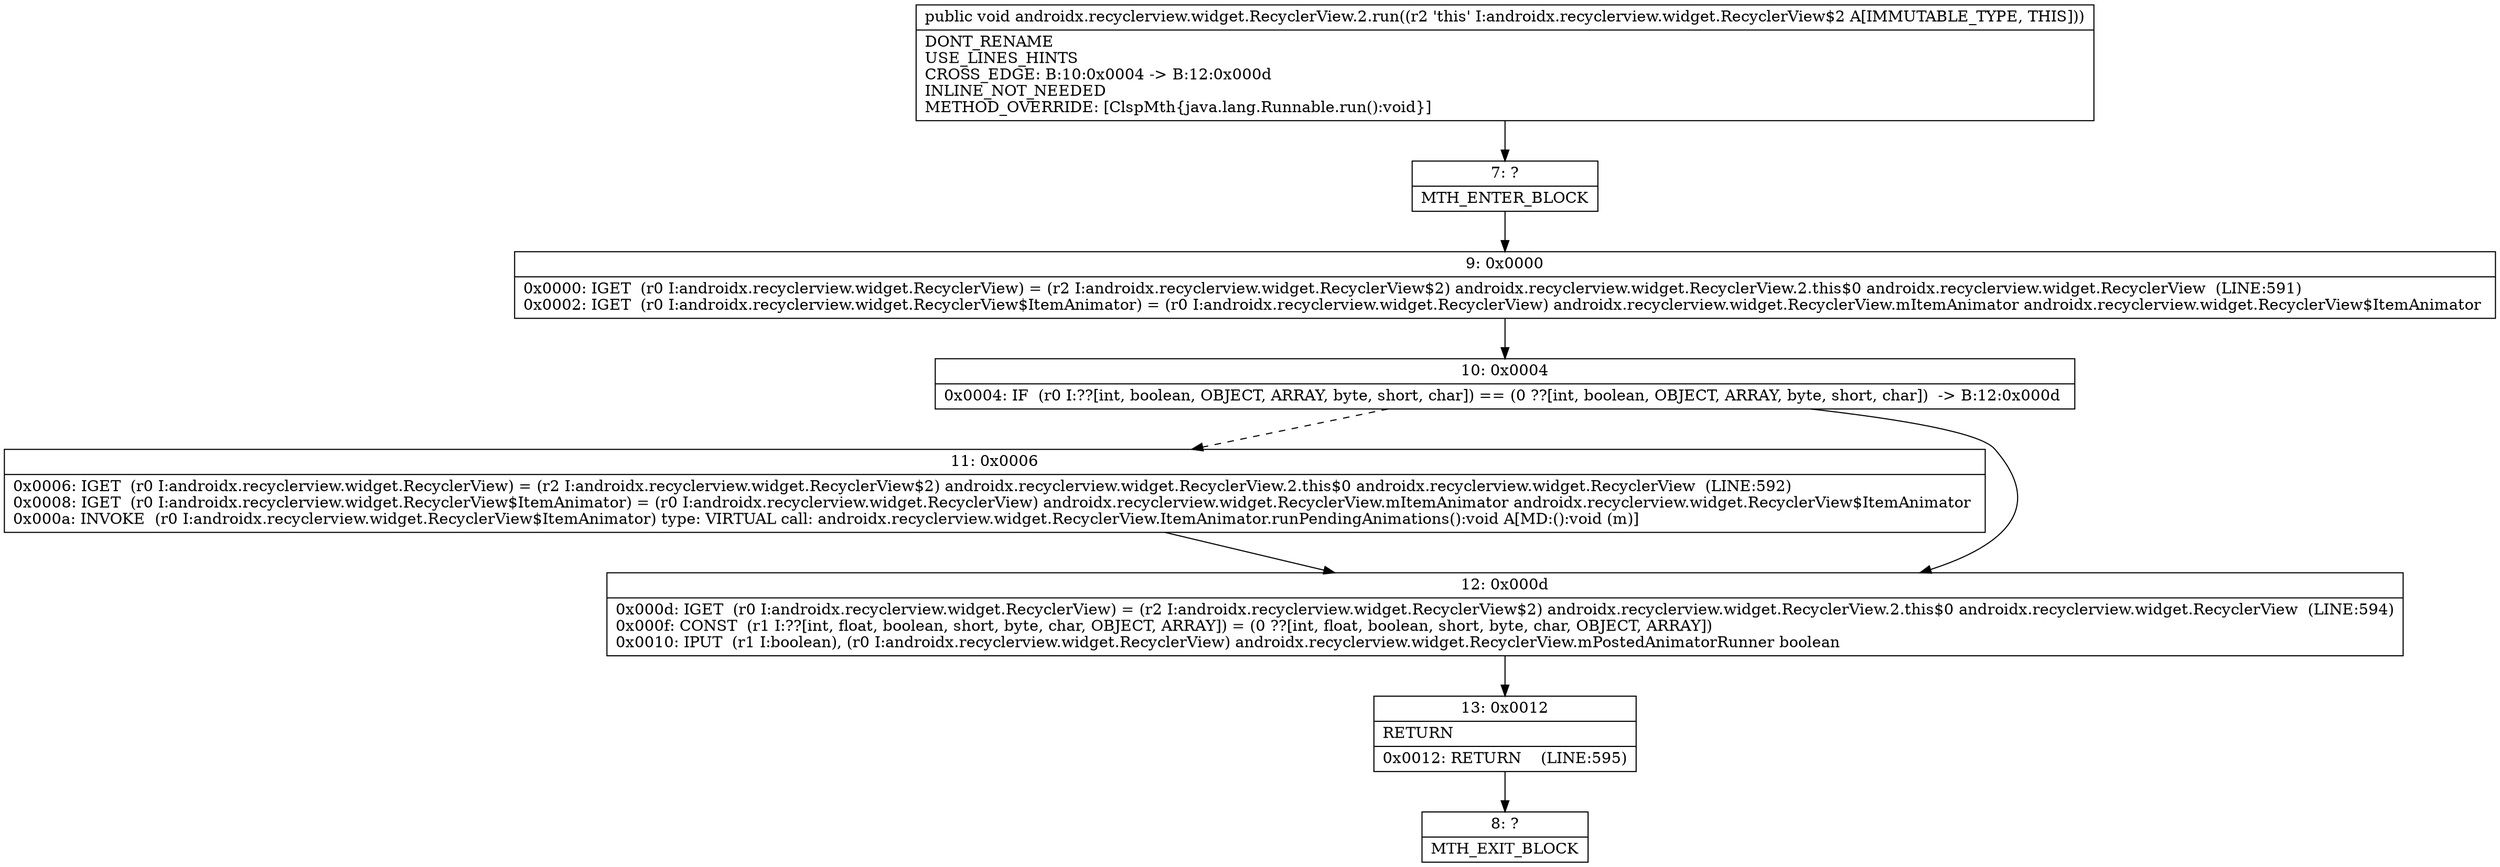 digraph "CFG forandroidx.recyclerview.widget.RecyclerView.2.run()V" {
Node_7 [shape=record,label="{7\:\ ?|MTH_ENTER_BLOCK\l}"];
Node_9 [shape=record,label="{9\:\ 0x0000|0x0000: IGET  (r0 I:androidx.recyclerview.widget.RecyclerView) = (r2 I:androidx.recyclerview.widget.RecyclerView$2) androidx.recyclerview.widget.RecyclerView.2.this$0 androidx.recyclerview.widget.RecyclerView  (LINE:591)\l0x0002: IGET  (r0 I:androidx.recyclerview.widget.RecyclerView$ItemAnimator) = (r0 I:androidx.recyclerview.widget.RecyclerView) androidx.recyclerview.widget.RecyclerView.mItemAnimator androidx.recyclerview.widget.RecyclerView$ItemAnimator \l}"];
Node_10 [shape=record,label="{10\:\ 0x0004|0x0004: IF  (r0 I:??[int, boolean, OBJECT, ARRAY, byte, short, char]) == (0 ??[int, boolean, OBJECT, ARRAY, byte, short, char])  \-\> B:12:0x000d \l}"];
Node_11 [shape=record,label="{11\:\ 0x0006|0x0006: IGET  (r0 I:androidx.recyclerview.widget.RecyclerView) = (r2 I:androidx.recyclerview.widget.RecyclerView$2) androidx.recyclerview.widget.RecyclerView.2.this$0 androidx.recyclerview.widget.RecyclerView  (LINE:592)\l0x0008: IGET  (r0 I:androidx.recyclerview.widget.RecyclerView$ItemAnimator) = (r0 I:androidx.recyclerview.widget.RecyclerView) androidx.recyclerview.widget.RecyclerView.mItemAnimator androidx.recyclerview.widget.RecyclerView$ItemAnimator \l0x000a: INVOKE  (r0 I:androidx.recyclerview.widget.RecyclerView$ItemAnimator) type: VIRTUAL call: androidx.recyclerview.widget.RecyclerView.ItemAnimator.runPendingAnimations():void A[MD:():void (m)]\l}"];
Node_12 [shape=record,label="{12\:\ 0x000d|0x000d: IGET  (r0 I:androidx.recyclerview.widget.RecyclerView) = (r2 I:androidx.recyclerview.widget.RecyclerView$2) androidx.recyclerview.widget.RecyclerView.2.this$0 androidx.recyclerview.widget.RecyclerView  (LINE:594)\l0x000f: CONST  (r1 I:??[int, float, boolean, short, byte, char, OBJECT, ARRAY]) = (0 ??[int, float, boolean, short, byte, char, OBJECT, ARRAY]) \l0x0010: IPUT  (r1 I:boolean), (r0 I:androidx.recyclerview.widget.RecyclerView) androidx.recyclerview.widget.RecyclerView.mPostedAnimatorRunner boolean \l}"];
Node_13 [shape=record,label="{13\:\ 0x0012|RETURN\l|0x0012: RETURN    (LINE:595)\l}"];
Node_8 [shape=record,label="{8\:\ ?|MTH_EXIT_BLOCK\l}"];
MethodNode[shape=record,label="{public void androidx.recyclerview.widget.RecyclerView.2.run((r2 'this' I:androidx.recyclerview.widget.RecyclerView$2 A[IMMUTABLE_TYPE, THIS]))  | DONT_RENAME\lUSE_LINES_HINTS\lCROSS_EDGE: B:10:0x0004 \-\> B:12:0x000d\lINLINE_NOT_NEEDED\lMETHOD_OVERRIDE: [ClspMth\{java.lang.Runnable.run():void\}]\l}"];
MethodNode -> Node_7;Node_7 -> Node_9;
Node_9 -> Node_10;
Node_10 -> Node_11[style=dashed];
Node_10 -> Node_12;
Node_11 -> Node_12;
Node_12 -> Node_13;
Node_13 -> Node_8;
}

